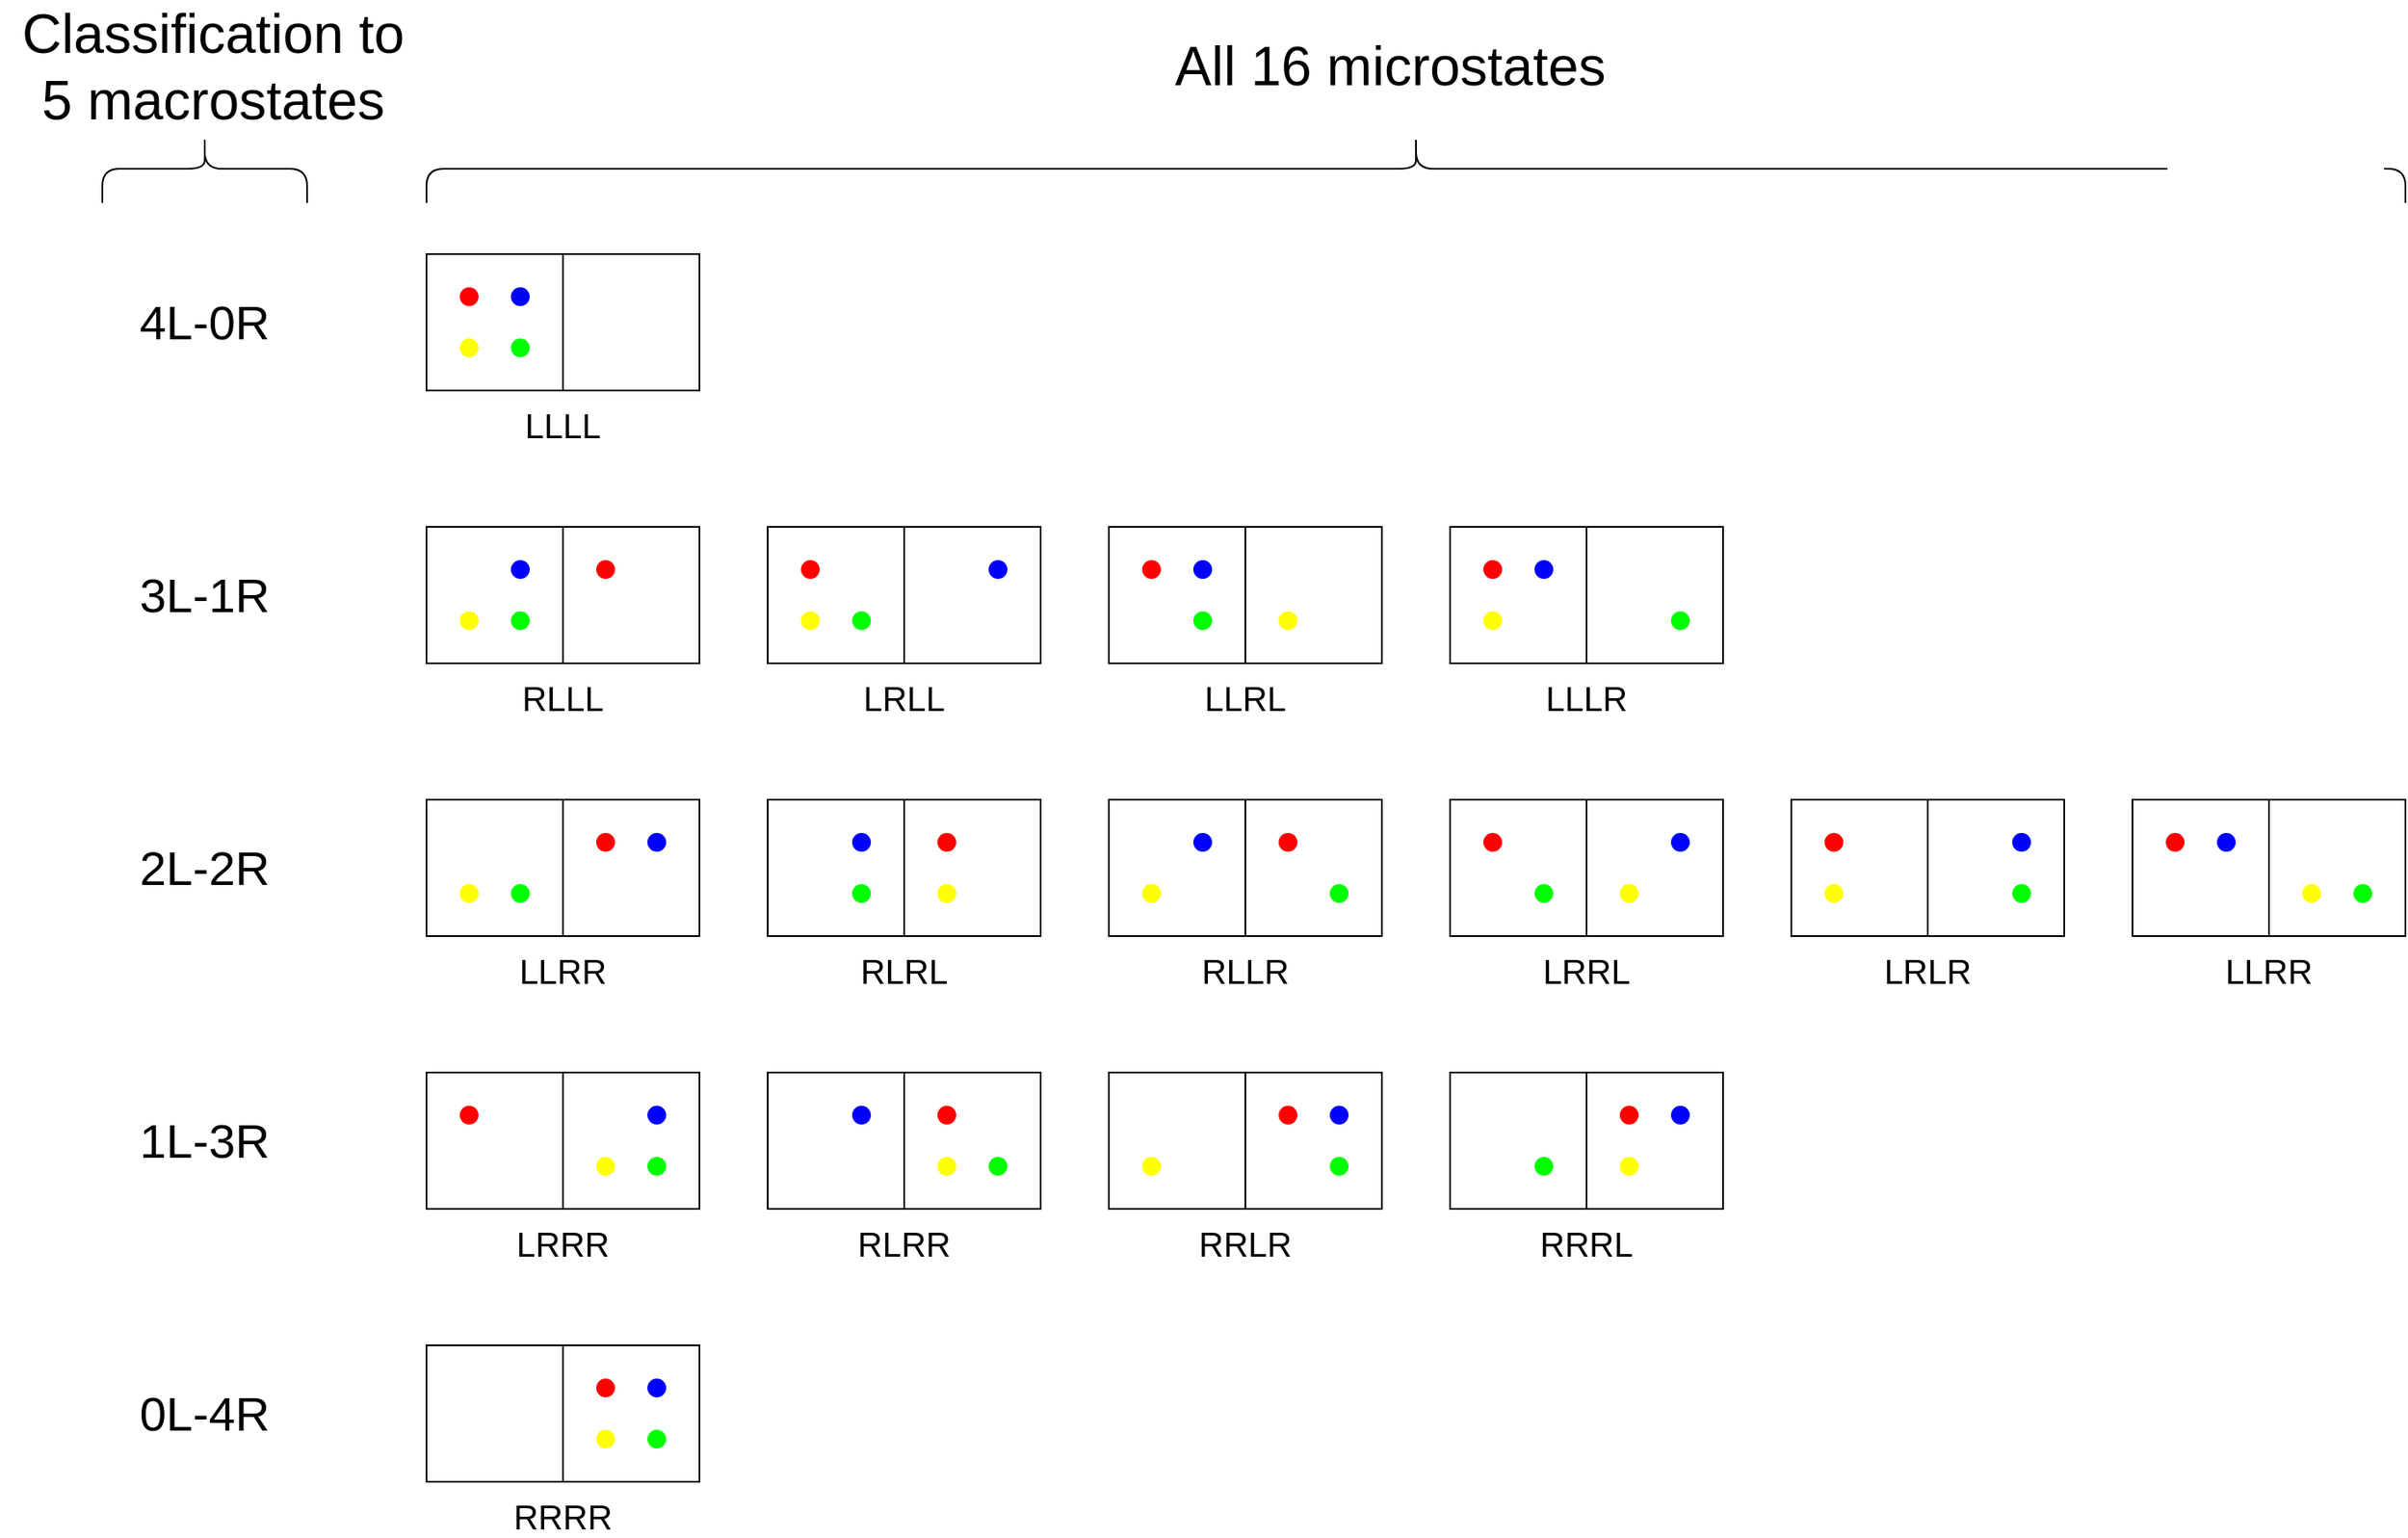 <mxfile version="14.1.8" type="device"><diagram id="2bbpVpD8L_z_sMd64hLF" name="Page-1"><mxGraphModel dx="1707" dy="987" grid="1" gridSize="10" guides="1" tooltips="1" connect="1" arrows="1" fold="1" page="1" pageScale="1" pageWidth="1654" pageHeight="1169" math="0" shadow="0"><root><mxCell id="0"/><mxCell id="1" parent="0"/><mxCell id="SXTVzbJe1zcmwpPoVZuq-1" value="" style="rounded=0;whiteSpace=wrap;html=1;" vertex="1" parent="1"><mxGeometry x="440" y="280" width="160" height="80" as="geometry"/></mxCell><mxCell id="SXTVzbJe1zcmwpPoVZuq-3" value="" style="ellipse;whiteSpace=wrap;html=1;aspect=fixed;strokeColor=#FF0000;fillColor=#FF0000;" vertex="1" parent="1"><mxGeometry x="460" y="300" width="10" height="10" as="geometry"/></mxCell><mxCell id="SXTVzbJe1zcmwpPoVZuq-4" value="" style="endArrow=none;html=1;entryX=0.5;entryY=0;entryDx=0;entryDy=0;exitX=0.5;exitY=1;exitDx=0;exitDy=0;" edge="1" parent="1" source="SXTVzbJe1zcmwpPoVZuq-1" target="SXTVzbJe1zcmwpPoVZuq-1"><mxGeometry width="50" height="50" relative="1" as="geometry"><mxPoint x="630" y="240" as="sourcePoint"/><mxPoint x="620" y="300" as="targetPoint"/></mxGeometry></mxCell><mxCell id="SXTVzbJe1zcmwpPoVZuq-5" value="" style="ellipse;whiteSpace=wrap;html=1;aspect=fixed;fillColor=#FFFF00;strokeColor=#FFFF00;" vertex="1" parent="1"><mxGeometry x="460" y="330" width="10" height="10" as="geometry"/></mxCell><mxCell id="SXTVzbJe1zcmwpPoVZuq-6" value="" style="ellipse;whiteSpace=wrap;html=1;aspect=fixed;fillColor=#0000FF;strokeColor=#0000FF;" vertex="1" parent="1"><mxGeometry x="490" y="300" width="10" height="10" as="geometry"/></mxCell><mxCell id="SXTVzbJe1zcmwpPoVZuq-7" value="" style="ellipse;whiteSpace=wrap;html=1;aspect=fixed;fillColor=#00FF00;strokeColor=#00FF00;" vertex="1" parent="1"><mxGeometry x="490" y="330" width="10" height="10" as="geometry"/></mxCell><mxCell id="SXTVzbJe1zcmwpPoVZuq-8" value="" style="rounded=0;whiteSpace=wrap;html=1;" vertex="1" parent="1"><mxGeometry x="440" y="440" width="160" height="80" as="geometry"/></mxCell><mxCell id="SXTVzbJe1zcmwpPoVZuq-9" value="" style="ellipse;whiteSpace=wrap;html=1;aspect=fixed;strokeColor=#FF0000;fillColor=#FF0000;" vertex="1" parent="1"><mxGeometry x="540" y="460" width="10" height="10" as="geometry"/></mxCell><mxCell id="SXTVzbJe1zcmwpPoVZuq-10" value="" style="endArrow=none;html=1;entryX=0.5;entryY=0;entryDx=0;entryDy=0;exitX=0.5;exitY=1;exitDx=0;exitDy=0;" edge="1" parent="1" source="SXTVzbJe1zcmwpPoVZuq-8" target="SXTVzbJe1zcmwpPoVZuq-8"><mxGeometry width="50" height="50" relative="1" as="geometry"><mxPoint x="630" y="400" as="sourcePoint"/><mxPoint x="620" y="460" as="targetPoint"/></mxGeometry></mxCell><mxCell id="SXTVzbJe1zcmwpPoVZuq-11" value="" style="ellipse;whiteSpace=wrap;html=1;aspect=fixed;fillColor=#FFFF00;strokeColor=#FFFF00;" vertex="1" parent="1"><mxGeometry x="460" y="490" width="10" height="10" as="geometry"/></mxCell><mxCell id="SXTVzbJe1zcmwpPoVZuq-12" value="" style="ellipse;whiteSpace=wrap;html=1;aspect=fixed;fillColor=#0000FF;strokeColor=#0000FF;" vertex="1" parent="1"><mxGeometry x="490" y="460" width="10" height="10" as="geometry"/></mxCell><mxCell id="SXTVzbJe1zcmwpPoVZuq-13" value="" style="ellipse;whiteSpace=wrap;html=1;aspect=fixed;fillColor=#00FF00;strokeColor=#00FF00;" vertex="1" parent="1"><mxGeometry x="490" y="490" width="10" height="10" as="geometry"/></mxCell><mxCell id="SXTVzbJe1zcmwpPoVZuq-14" value="" style="rounded=0;whiteSpace=wrap;html=1;" vertex="1" parent="1"><mxGeometry x="640" y="440" width="160" height="80" as="geometry"/></mxCell><mxCell id="SXTVzbJe1zcmwpPoVZuq-15" value="" style="ellipse;whiteSpace=wrap;html=1;aspect=fixed;strokeColor=#FF0000;fillColor=#FF0000;" vertex="1" parent="1"><mxGeometry x="660" y="460" width="10" height="10" as="geometry"/></mxCell><mxCell id="SXTVzbJe1zcmwpPoVZuq-16" value="" style="endArrow=none;html=1;entryX=0.5;entryY=0;entryDx=0;entryDy=0;exitX=0.5;exitY=1;exitDx=0;exitDy=0;" edge="1" parent="1" source="SXTVzbJe1zcmwpPoVZuq-14" target="SXTVzbJe1zcmwpPoVZuq-14"><mxGeometry width="50" height="50" relative="1" as="geometry"><mxPoint x="830" y="400" as="sourcePoint"/><mxPoint x="820" y="460" as="targetPoint"/></mxGeometry></mxCell><mxCell id="SXTVzbJe1zcmwpPoVZuq-17" value="" style="ellipse;whiteSpace=wrap;html=1;aspect=fixed;fillColor=#FFFF00;strokeColor=#FFFF00;" vertex="1" parent="1"><mxGeometry x="660" y="490" width="10" height="10" as="geometry"/></mxCell><mxCell id="SXTVzbJe1zcmwpPoVZuq-18" value="" style="ellipse;whiteSpace=wrap;html=1;aspect=fixed;fillColor=#0000FF;strokeColor=#0000FF;" vertex="1" parent="1"><mxGeometry x="770" y="460" width="10" height="10" as="geometry"/></mxCell><mxCell id="SXTVzbJe1zcmwpPoVZuq-19" value="" style="ellipse;whiteSpace=wrap;html=1;aspect=fixed;fillColor=#00FF00;strokeColor=#00FF00;" vertex="1" parent="1"><mxGeometry x="690" y="490" width="10" height="10" as="geometry"/></mxCell><mxCell id="SXTVzbJe1zcmwpPoVZuq-20" value="" style="rounded=0;whiteSpace=wrap;html=1;" vertex="1" parent="1"><mxGeometry x="840" y="440" width="160" height="80" as="geometry"/></mxCell><mxCell id="SXTVzbJe1zcmwpPoVZuq-21" value="" style="ellipse;whiteSpace=wrap;html=1;aspect=fixed;strokeColor=#FF0000;fillColor=#FF0000;" vertex="1" parent="1"><mxGeometry x="860" y="460" width="10" height="10" as="geometry"/></mxCell><mxCell id="SXTVzbJe1zcmwpPoVZuq-22" value="" style="endArrow=none;html=1;entryX=0.5;entryY=0;entryDx=0;entryDy=0;exitX=0.5;exitY=1;exitDx=0;exitDy=0;" edge="1" parent="1" source="SXTVzbJe1zcmwpPoVZuq-20" target="SXTVzbJe1zcmwpPoVZuq-20"><mxGeometry width="50" height="50" relative="1" as="geometry"><mxPoint x="1030" y="400" as="sourcePoint"/><mxPoint x="1020" y="460" as="targetPoint"/></mxGeometry></mxCell><mxCell id="SXTVzbJe1zcmwpPoVZuq-23" value="" style="ellipse;whiteSpace=wrap;html=1;aspect=fixed;fillColor=#FFFF00;strokeColor=#FFFF00;" vertex="1" parent="1"><mxGeometry x="940" y="490" width="10" height="10" as="geometry"/></mxCell><mxCell id="SXTVzbJe1zcmwpPoVZuq-24" value="" style="ellipse;whiteSpace=wrap;html=1;aspect=fixed;fillColor=#0000FF;strokeColor=#0000FF;" vertex="1" parent="1"><mxGeometry x="890" y="460" width="10" height="10" as="geometry"/></mxCell><mxCell id="SXTVzbJe1zcmwpPoVZuq-25" value="" style="ellipse;whiteSpace=wrap;html=1;aspect=fixed;fillColor=#00FF00;strokeColor=#00FF00;" vertex="1" parent="1"><mxGeometry x="890" y="490" width="10" height="10" as="geometry"/></mxCell><mxCell id="SXTVzbJe1zcmwpPoVZuq-26" value="" style="rounded=0;whiteSpace=wrap;html=1;" vertex="1" parent="1"><mxGeometry x="1040" y="440" width="160" height="80" as="geometry"/></mxCell><mxCell id="SXTVzbJe1zcmwpPoVZuq-27" value="" style="ellipse;whiteSpace=wrap;html=1;aspect=fixed;strokeColor=#FF0000;fillColor=#FF0000;" vertex="1" parent="1"><mxGeometry x="1060" y="460" width="10" height="10" as="geometry"/></mxCell><mxCell id="SXTVzbJe1zcmwpPoVZuq-28" value="" style="endArrow=none;html=1;entryX=0.5;entryY=0;entryDx=0;entryDy=0;exitX=0.5;exitY=1;exitDx=0;exitDy=0;" edge="1" parent="1" source="SXTVzbJe1zcmwpPoVZuq-26" target="SXTVzbJe1zcmwpPoVZuq-26"><mxGeometry width="50" height="50" relative="1" as="geometry"><mxPoint x="1230" y="400" as="sourcePoint"/><mxPoint x="1220" y="460" as="targetPoint"/></mxGeometry></mxCell><mxCell id="SXTVzbJe1zcmwpPoVZuq-29" value="" style="ellipse;whiteSpace=wrap;html=1;aspect=fixed;fillColor=#FFFF00;strokeColor=#FFFF00;" vertex="1" parent="1"><mxGeometry x="1060" y="490" width="10" height="10" as="geometry"/></mxCell><mxCell id="SXTVzbJe1zcmwpPoVZuq-30" value="" style="ellipse;whiteSpace=wrap;html=1;aspect=fixed;fillColor=#0000FF;strokeColor=#0000FF;" vertex="1" parent="1"><mxGeometry x="1090" y="460" width="10" height="10" as="geometry"/></mxCell><mxCell id="SXTVzbJe1zcmwpPoVZuq-31" value="" style="ellipse;whiteSpace=wrap;html=1;aspect=fixed;fillColor=#00FF00;strokeColor=#00FF00;" vertex="1" parent="1"><mxGeometry x="1170" y="490" width="10" height="10" as="geometry"/></mxCell><mxCell id="SXTVzbJe1zcmwpPoVZuq-40" value="" style="rounded=0;whiteSpace=wrap;html=1;" vertex="1" parent="1"><mxGeometry x="440" y="600" width="160" height="80" as="geometry"/></mxCell><mxCell id="SXTVzbJe1zcmwpPoVZuq-41" value="" style="ellipse;whiteSpace=wrap;html=1;aspect=fixed;strokeColor=#FF0000;fillColor=#FF0000;" vertex="1" parent="1"><mxGeometry x="540" y="620" width="10" height="10" as="geometry"/></mxCell><mxCell id="SXTVzbJe1zcmwpPoVZuq-42" value="" style="endArrow=none;html=1;entryX=0.5;entryY=0;entryDx=0;entryDy=0;exitX=0.5;exitY=1;exitDx=0;exitDy=0;" edge="1" parent="1" source="SXTVzbJe1zcmwpPoVZuq-40" target="SXTVzbJe1zcmwpPoVZuq-40"><mxGeometry width="50" height="50" relative="1" as="geometry"><mxPoint x="630" y="560" as="sourcePoint"/><mxPoint x="620" y="620" as="targetPoint"/></mxGeometry></mxCell><mxCell id="SXTVzbJe1zcmwpPoVZuq-43" value="" style="ellipse;whiteSpace=wrap;html=1;aspect=fixed;fillColor=#FFFF00;strokeColor=#FFFF00;" vertex="1" parent="1"><mxGeometry x="460" y="650" width="10" height="10" as="geometry"/></mxCell><mxCell id="SXTVzbJe1zcmwpPoVZuq-44" value="" style="ellipse;whiteSpace=wrap;html=1;aspect=fixed;fillColor=#0000FF;strokeColor=#0000FF;" vertex="1" parent="1"><mxGeometry x="570" y="620" width="10" height="10" as="geometry"/></mxCell><mxCell id="SXTVzbJe1zcmwpPoVZuq-45" value="" style="ellipse;whiteSpace=wrap;html=1;aspect=fixed;fillColor=#00FF00;strokeColor=#00FF00;" vertex="1" parent="1"><mxGeometry x="490" y="650" width="10" height="10" as="geometry"/></mxCell><mxCell id="SXTVzbJe1zcmwpPoVZuq-46" value="" style="rounded=0;whiteSpace=wrap;html=1;" vertex="1" parent="1"><mxGeometry x="640" y="600" width="160" height="80" as="geometry"/></mxCell><mxCell id="SXTVzbJe1zcmwpPoVZuq-47" value="" style="ellipse;whiteSpace=wrap;html=1;aspect=fixed;strokeColor=#FF0000;fillColor=#FF0000;" vertex="1" parent="1"><mxGeometry x="740" y="620" width="10" height="10" as="geometry"/></mxCell><mxCell id="SXTVzbJe1zcmwpPoVZuq-48" value="" style="endArrow=none;html=1;entryX=0.5;entryY=0;entryDx=0;entryDy=0;exitX=0.5;exitY=1;exitDx=0;exitDy=0;" edge="1" parent="1" source="SXTVzbJe1zcmwpPoVZuq-46" target="SXTVzbJe1zcmwpPoVZuq-46"><mxGeometry width="50" height="50" relative="1" as="geometry"><mxPoint x="830" y="560" as="sourcePoint"/><mxPoint x="820" y="620" as="targetPoint"/></mxGeometry></mxCell><mxCell id="SXTVzbJe1zcmwpPoVZuq-49" value="" style="ellipse;whiteSpace=wrap;html=1;aspect=fixed;fillColor=#FFFF00;strokeColor=#FFFF00;" vertex="1" parent="1"><mxGeometry x="740" y="650" width="10" height="10" as="geometry"/></mxCell><mxCell id="SXTVzbJe1zcmwpPoVZuq-50" value="" style="ellipse;whiteSpace=wrap;html=1;aspect=fixed;fillColor=#0000FF;strokeColor=#0000FF;" vertex="1" parent="1"><mxGeometry x="690" y="620" width="10" height="10" as="geometry"/></mxCell><mxCell id="SXTVzbJe1zcmwpPoVZuq-51" value="" style="ellipse;whiteSpace=wrap;html=1;aspect=fixed;fillColor=#00FF00;strokeColor=#00FF00;" vertex="1" parent="1"><mxGeometry x="690" y="650" width="10" height="10" as="geometry"/></mxCell><mxCell id="SXTVzbJe1zcmwpPoVZuq-52" value="" style="rounded=0;whiteSpace=wrap;html=1;" vertex="1" parent="1"><mxGeometry x="840" y="600" width="160" height="80" as="geometry"/></mxCell><mxCell id="SXTVzbJe1zcmwpPoVZuq-53" value="" style="ellipse;whiteSpace=wrap;html=1;aspect=fixed;strokeColor=#FF0000;fillColor=#FF0000;" vertex="1" parent="1"><mxGeometry x="940" y="620" width="10" height="10" as="geometry"/></mxCell><mxCell id="SXTVzbJe1zcmwpPoVZuq-54" value="" style="endArrow=none;html=1;entryX=0.5;entryY=0;entryDx=0;entryDy=0;exitX=0.5;exitY=1;exitDx=0;exitDy=0;" edge="1" parent="1" source="SXTVzbJe1zcmwpPoVZuq-52" target="SXTVzbJe1zcmwpPoVZuq-52"><mxGeometry width="50" height="50" relative="1" as="geometry"><mxPoint x="1030" y="560" as="sourcePoint"/><mxPoint x="1020" y="620" as="targetPoint"/></mxGeometry></mxCell><mxCell id="SXTVzbJe1zcmwpPoVZuq-55" value="" style="ellipse;whiteSpace=wrap;html=1;aspect=fixed;fillColor=#FFFF00;strokeColor=#FFFF00;" vertex="1" parent="1"><mxGeometry x="860" y="650" width="10" height="10" as="geometry"/></mxCell><mxCell id="SXTVzbJe1zcmwpPoVZuq-56" value="" style="ellipse;whiteSpace=wrap;html=1;aspect=fixed;fillColor=#0000FF;strokeColor=#0000FF;" vertex="1" parent="1"><mxGeometry x="890" y="620" width="10" height="10" as="geometry"/></mxCell><mxCell id="SXTVzbJe1zcmwpPoVZuq-57" value="" style="ellipse;whiteSpace=wrap;html=1;aspect=fixed;fillColor=#00FF00;strokeColor=#00FF00;" vertex="1" parent="1"><mxGeometry x="970" y="650" width="10" height="10" as="geometry"/></mxCell><mxCell id="SXTVzbJe1zcmwpPoVZuq-58" value="" style="rounded=0;whiteSpace=wrap;html=1;" vertex="1" parent="1"><mxGeometry x="1440" y="600" width="160" height="80" as="geometry"/></mxCell><mxCell id="SXTVzbJe1zcmwpPoVZuq-59" value="" style="ellipse;whiteSpace=wrap;html=1;aspect=fixed;strokeColor=#FF0000;fillColor=#FF0000;" vertex="1" parent="1"><mxGeometry x="1460" y="620" width="10" height="10" as="geometry"/></mxCell><mxCell id="SXTVzbJe1zcmwpPoVZuq-60" value="" style="endArrow=none;html=1;entryX=0.5;entryY=0;entryDx=0;entryDy=0;exitX=0.5;exitY=1;exitDx=0;exitDy=0;" edge="1" parent="1" source="SXTVzbJe1zcmwpPoVZuq-58" target="SXTVzbJe1zcmwpPoVZuq-58"><mxGeometry width="50" height="50" relative="1" as="geometry"><mxPoint x="1630" y="560" as="sourcePoint"/><mxPoint x="1620" y="620" as="targetPoint"/></mxGeometry></mxCell><mxCell id="SXTVzbJe1zcmwpPoVZuq-61" value="" style="ellipse;whiteSpace=wrap;html=1;aspect=fixed;fillColor=#FFFF00;strokeColor=#FFFF00;" vertex="1" parent="1"><mxGeometry x="1540" y="650" width="10" height="10" as="geometry"/></mxCell><mxCell id="SXTVzbJe1zcmwpPoVZuq-62" value="" style="ellipse;whiteSpace=wrap;html=1;aspect=fixed;fillColor=#0000FF;strokeColor=#0000FF;" vertex="1" parent="1"><mxGeometry x="1490" y="620" width="10" height="10" as="geometry"/></mxCell><mxCell id="SXTVzbJe1zcmwpPoVZuq-63" value="" style="ellipse;whiteSpace=wrap;html=1;aspect=fixed;fillColor=#00FF00;strokeColor=#00FF00;" vertex="1" parent="1"><mxGeometry x="1570" y="650" width="10" height="10" as="geometry"/></mxCell><mxCell id="SXTVzbJe1zcmwpPoVZuq-64" value="" style="rounded=0;whiteSpace=wrap;html=1;" vertex="1" parent="1"><mxGeometry x="1040" y="600" width="160" height="80" as="geometry"/></mxCell><mxCell id="SXTVzbJe1zcmwpPoVZuq-65" value="" style="ellipse;whiteSpace=wrap;html=1;aspect=fixed;strokeColor=#FF0000;fillColor=#FF0000;" vertex="1" parent="1"><mxGeometry x="1060" y="620" width="10" height="10" as="geometry"/></mxCell><mxCell id="SXTVzbJe1zcmwpPoVZuq-66" value="" style="endArrow=none;html=1;entryX=0.5;entryY=0;entryDx=0;entryDy=0;exitX=0.5;exitY=1;exitDx=0;exitDy=0;" edge="1" parent="1" source="SXTVzbJe1zcmwpPoVZuq-64" target="SXTVzbJe1zcmwpPoVZuq-64"><mxGeometry width="50" height="50" relative="1" as="geometry"><mxPoint x="1230" y="560" as="sourcePoint"/><mxPoint x="1220" y="620" as="targetPoint"/></mxGeometry></mxCell><mxCell id="SXTVzbJe1zcmwpPoVZuq-67" value="" style="ellipse;whiteSpace=wrap;html=1;aspect=fixed;fillColor=#FFFF00;strokeColor=#FFFF00;" vertex="1" parent="1"><mxGeometry x="1140" y="650" width="10" height="10" as="geometry"/></mxCell><mxCell id="SXTVzbJe1zcmwpPoVZuq-68" value="" style="ellipse;whiteSpace=wrap;html=1;aspect=fixed;fillColor=#0000FF;strokeColor=#0000FF;" vertex="1" parent="1"><mxGeometry x="1170" y="620" width="10" height="10" as="geometry"/></mxCell><mxCell id="SXTVzbJe1zcmwpPoVZuq-69" value="" style="ellipse;whiteSpace=wrap;html=1;aspect=fixed;fillColor=#00FF00;strokeColor=#00FF00;" vertex="1" parent="1"><mxGeometry x="1090" y="650" width="10" height="10" as="geometry"/></mxCell><mxCell id="SXTVzbJe1zcmwpPoVZuq-70" value="" style="rounded=0;whiteSpace=wrap;html=1;" vertex="1" parent="1"><mxGeometry x="1240" y="600" width="160" height="80" as="geometry"/></mxCell><mxCell id="SXTVzbJe1zcmwpPoVZuq-71" value="" style="ellipse;whiteSpace=wrap;html=1;aspect=fixed;strokeColor=#FF0000;fillColor=#FF0000;" vertex="1" parent="1"><mxGeometry x="1260" y="620" width="10" height="10" as="geometry"/></mxCell><mxCell id="SXTVzbJe1zcmwpPoVZuq-72" value="" style="endArrow=none;html=1;entryX=0.5;entryY=0;entryDx=0;entryDy=0;exitX=0.5;exitY=1;exitDx=0;exitDy=0;" edge="1" parent="1" source="SXTVzbJe1zcmwpPoVZuq-70" target="SXTVzbJe1zcmwpPoVZuq-70"><mxGeometry width="50" height="50" relative="1" as="geometry"><mxPoint x="1430" y="560" as="sourcePoint"/><mxPoint x="1420" y="620" as="targetPoint"/></mxGeometry></mxCell><mxCell id="SXTVzbJe1zcmwpPoVZuq-73" value="" style="ellipse;whiteSpace=wrap;html=1;aspect=fixed;fillColor=#FFFF00;strokeColor=#FFFF00;" vertex="1" parent="1"><mxGeometry x="1260" y="650" width="10" height="10" as="geometry"/></mxCell><mxCell id="SXTVzbJe1zcmwpPoVZuq-74" value="" style="ellipse;whiteSpace=wrap;html=1;aspect=fixed;fillColor=#0000FF;strokeColor=#0000FF;" vertex="1" parent="1"><mxGeometry x="1370" y="620" width="10" height="10" as="geometry"/></mxCell><mxCell id="SXTVzbJe1zcmwpPoVZuq-75" value="" style="ellipse;whiteSpace=wrap;html=1;aspect=fixed;fillColor=#00FF00;strokeColor=#00FF00;" vertex="1" parent="1"><mxGeometry x="1370" y="650" width="10" height="10" as="geometry"/></mxCell><mxCell id="SXTVzbJe1zcmwpPoVZuq-79" value="" style="rounded=0;whiteSpace=wrap;html=1;direction=west;" vertex="1" parent="1"><mxGeometry x="440" y="760" width="160" height="80" as="geometry"/></mxCell><mxCell id="SXTVzbJe1zcmwpPoVZuq-80" value="" style="ellipse;whiteSpace=wrap;html=1;aspect=fixed;strokeColor=#FF0000;fillColor=#FF0000;direction=west;" vertex="1" parent="1"><mxGeometry x="460" y="780" width="10" height="10" as="geometry"/></mxCell><mxCell id="SXTVzbJe1zcmwpPoVZuq-81" value="" style="endArrow=none;html=1;entryX=0.5;entryY=0;entryDx=0;entryDy=0;exitX=0.5;exitY=1;exitDx=0;exitDy=0;" edge="1" parent="1" source="SXTVzbJe1zcmwpPoVZuq-79" target="SXTVzbJe1zcmwpPoVZuq-79"><mxGeometry width="50" height="50" relative="1" as="geometry"><mxPoint x="630" y="720" as="sourcePoint"/><mxPoint x="620" y="780" as="targetPoint"/></mxGeometry></mxCell><mxCell id="SXTVzbJe1zcmwpPoVZuq-82" value="" style="ellipse;whiteSpace=wrap;html=1;aspect=fixed;fillColor=#FFFF00;strokeColor=#FFFF00;direction=west;" vertex="1" parent="1"><mxGeometry x="540" y="810" width="10" height="10" as="geometry"/></mxCell><mxCell id="SXTVzbJe1zcmwpPoVZuq-83" value="" style="ellipse;whiteSpace=wrap;html=1;aspect=fixed;fillColor=#0000FF;strokeColor=#0000FF;direction=west;" vertex="1" parent="1"><mxGeometry x="570" y="780" width="10" height="10" as="geometry"/></mxCell><mxCell id="SXTVzbJe1zcmwpPoVZuq-84" value="" style="ellipse;whiteSpace=wrap;html=1;aspect=fixed;fillColor=#00FF00;strokeColor=#00FF00;direction=west;" vertex="1" parent="1"><mxGeometry x="570" y="810" width="10" height="10" as="geometry"/></mxCell><mxCell id="SXTVzbJe1zcmwpPoVZuq-85" value="" style="rounded=0;whiteSpace=wrap;html=1;" vertex="1" parent="1"><mxGeometry x="640" y="760" width="160" height="80" as="geometry"/></mxCell><mxCell id="SXTVzbJe1zcmwpPoVZuq-86" value="" style="ellipse;whiteSpace=wrap;html=1;aspect=fixed;strokeColor=#FF0000;fillColor=#FF0000;" vertex="1" parent="1"><mxGeometry x="740" y="780" width="10" height="10" as="geometry"/></mxCell><mxCell id="SXTVzbJe1zcmwpPoVZuq-87" value="" style="endArrow=none;html=1;entryX=0.5;entryY=0;entryDx=0;entryDy=0;exitX=0.5;exitY=1;exitDx=0;exitDy=0;" edge="1" parent="1" source="SXTVzbJe1zcmwpPoVZuq-85" target="SXTVzbJe1zcmwpPoVZuq-85"><mxGeometry width="50" height="50" relative="1" as="geometry"><mxPoint x="830" y="720" as="sourcePoint"/><mxPoint x="820" y="780" as="targetPoint"/></mxGeometry></mxCell><mxCell id="SXTVzbJe1zcmwpPoVZuq-88" value="" style="ellipse;whiteSpace=wrap;html=1;aspect=fixed;fillColor=#FFFF00;strokeColor=#FFFF00;" vertex="1" parent="1"><mxGeometry x="740" y="810" width="10" height="10" as="geometry"/></mxCell><mxCell id="SXTVzbJe1zcmwpPoVZuq-89" value="" style="ellipse;whiteSpace=wrap;html=1;aspect=fixed;fillColor=#0000FF;strokeColor=#0000FF;" vertex="1" parent="1"><mxGeometry x="690" y="780" width="10" height="10" as="geometry"/></mxCell><mxCell id="SXTVzbJe1zcmwpPoVZuq-90" value="" style="ellipse;whiteSpace=wrap;html=1;aspect=fixed;fillColor=#00FF00;strokeColor=#00FF00;" vertex="1" parent="1"><mxGeometry x="770" y="810" width="10" height="10" as="geometry"/></mxCell><mxCell id="SXTVzbJe1zcmwpPoVZuq-91" value="" style="rounded=0;whiteSpace=wrap;html=1;" vertex="1" parent="1"><mxGeometry x="840" y="760" width="160" height="80" as="geometry"/></mxCell><mxCell id="SXTVzbJe1zcmwpPoVZuq-92" value="" style="ellipse;whiteSpace=wrap;html=1;aspect=fixed;strokeColor=#FF0000;fillColor=#FF0000;" vertex="1" parent="1"><mxGeometry x="940" y="780" width="10" height="10" as="geometry"/></mxCell><mxCell id="SXTVzbJe1zcmwpPoVZuq-93" value="" style="endArrow=none;html=1;entryX=0.5;entryY=0;entryDx=0;entryDy=0;exitX=0.5;exitY=1;exitDx=0;exitDy=0;" edge="1" parent="1" source="SXTVzbJe1zcmwpPoVZuq-91" target="SXTVzbJe1zcmwpPoVZuq-91"><mxGeometry width="50" height="50" relative="1" as="geometry"><mxPoint x="1030" y="720" as="sourcePoint"/><mxPoint x="1020" y="780" as="targetPoint"/></mxGeometry></mxCell><mxCell id="SXTVzbJe1zcmwpPoVZuq-94" value="" style="ellipse;whiteSpace=wrap;html=1;aspect=fixed;fillColor=#FFFF00;strokeColor=#FFFF00;" vertex="1" parent="1"><mxGeometry x="860" y="810" width="10" height="10" as="geometry"/></mxCell><mxCell id="SXTVzbJe1zcmwpPoVZuq-95" value="" style="ellipse;whiteSpace=wrap;html=1;aspect=fixed;fillColor=#0000FF;strokeColor=#0000FF;" vertex="1" parent="1"><mxGeometry x="970" y="780" width="10" height="10" as="geometry"/></mxCell><mxCell id="SXTVzbJe1zcmwpPoVZuq-96" value="" style="ellipse;whiteSpace=wrap;html=1;aspect=fixed;fillColor=#00FF00;strokeColor=#00FF00;" vertex="1" parent="1"><mxGeometry x="970" y="810" width="10" height="10" as="geometry"/></mxCell><mxCell id="SXTVzbJe1zcmwpPoVZuq-97" value="" style="rounded=0;whiteSpace=wrap;html=1;" vertex="1" parent="1"><mxGeometry x="1040" y="760" width="160" height="80" as="geometry"/></mxCell><mxCell id="SXTVzbJe1zcmwpPoVZuq-98" value="" style="ellipse;whiteSpace=wrap;html=1;aspect=fixed;strokeColor=#FF0000;fillColor=#FF0000;" vertex="1" parent="1"><mxGeometry x="1140" y="780" width="10" height="10" as="geometry"/></mxCell><mxCell id="SXTVzbJe1zcmwpPoVZuq-99" value="" style="endArrow=none;html=1;entryX=0.5;entryY=0;entryDx=0;entryDy=0;exitX=0.5;exitY=1;exitDx=0;exitDy=0;" edge="1" parent="1" source="SXTVzbJe1zcmwpPoVZuq-97" target="SXTVzbJe1zcmwpPoVZuq-97"><mxGeometry width="50" height="50" relative="1" as="geometry"><mxPoint x="1230" y="720" as="sourcePoint"/><mxPoint x="1220" y="780" as="targetPoint"/></mxGeometry></mxCell><mxCell id="SXTVzbJe1zcmwpPoVZuq-100" value="" style="ellipse;whiteSpace=wrap;html=1;aspect=fixed;fillColor=#FFFF00;strokeColor=#FFFF00;" vertex="1" parent="1"><mxGeometry x="1140" y="810" width="10" height="10" as="geometry"/></mxCell><mxCell id="SXTVzbJe1zcmwpPoVZuq-101" value="" style="ellipse;whiteSpace=wrap;html=1;aspect=fixed;fillColor=#0000FF;strokeColor=#0000FF;" vertex="1" parent="1"><mxGeometry x="1170" y="780" width="10" height="10" as="geometry"/></mxCell><mxCell id="SXTVzbJe1zcmwpPoVZuq-102" value="" style="ellipse;whiteSpace=wrap;html=1;aspect=fixed;fillColor=#00FF00;strokeColor=#00FF00;" vertex="1" parent="1"><mxGeometry x="1090" y="810" width="10" height="10" as="geometry"/></mxCell><mxCell id="SXTVzbJe1zcmwpPoVZuq-103" value="" style="rounded=0;whiteSpace=wrap;html=1;" vertex="1" parent="1"><mxGeometry x="440" y="920" width="160" height="80" as="geometry"/></mxCell><mxCell id="SXTVzbJe1zcmwpPoVZuq-104" value="" style="ellipse;whiteSpace=wrap;html=1;aspect=fixed;strokeColor=#FF0000;fillColor=#FF0000;" vertex="1" parent="1"><mxGeometry x="540" y="940" width="10" height="10" as="geometry"/></mxCell><mxCell id="SXTVzbJe1zcmwpPoVZuq-105" value="" style="endArrow=none;html=1;entryX=0.5;entryY=0;entryDx=0;entryDy=0;exitX=0.5;exitY=1;exitDx=0;exitDy=0;" edge="1" parent="1" source="SXTVzbJe1zcmwpPoVZuq-103" target="SXTVzbJe1zcmwpPoVZuq-103"><mxGeometry width="50" height="50" relative="1" as="geometry"><mxPoint x="630" y="880" as="sourcePoint"/><mxPoint x="620" y="940" as="targetPoint"/></mxGeometry></mxCell><mxCell id="SXTVzbJe1zcmwpPoVZuq-106" value="" style="ellipse;whiteSpace=wrap;html=1;aspect=fixed;fillColor=#FFFF00;strokeColor=#FFFF00;" vertex="1" parent="1"><mxGeometry x="540" y="970" width="10" height="10" as="geometry"/></mxCell><mxCell id="SXTVzbJe1zcmwpPoVZuq-107" value="" style="ellipse;whiteSpace=wrap;html=1;aspect=fixed;fillColor=#0000FF;strokeColor=#0000FF;" vertex="1" parent="1"><mxGeometry x="570" y="940" width="10" height="10" as="geometry"/></mxCell><mxCell id="SXTVzbJe1zcmwpPoVZuq-108" value="" style="ellipse;whiteSpace=wrap;html=1;aspect=fixed;fillColor=#00FF00;strokeColor=#00FF00;" vertex="1" parent="1"><mxGeometry x="570" y="970" width="10" height="10" as="geometry"/></mxCell><mxCell id="SXTVzbJe1zcmwpPoVZuq-109" value="&lt;font style=&quot;font-size: 20px&quot;&gt;LLLL&lt;/font&gt;" style="text;html=1;strokeColor=none;fillColor=none;align=center;verticalAlign=middle;whiteSpace=wrap;rounded=0;" vertex="1" parent="1"><mxGeometry x="500" y="370" width="40" height="20" as="geometry"/></mxCell><mxCell id="SXTVzbJe1zcmwpPoVZuq-111" value="&lt;font style=&quot;font-size: 20px&quot;&gt;RLLL&lt;/font&gt;" style="text;html=1;strokeColor=none;fillColor=none;align=center;verticalAlign=middle;whiteSpace=wrap;rounded=0;" vertex="1" parent="1"><mxGeometry x="500" y="530" width="40" height="20" as="geometry"/></mxCell><mxCell id="SXTVzbJe1zcmwpPoVZuq-112" value="&lt;font style=&quot;font-size: 20px&quot;&gt;LRLL&lt;/font&gt;" style="text;html=1;strokeColor=none;fillColor=none;align=center;verticalAlign=middle;whiteSpace=wrap;rounded=0;" vertex="1" parent="1"><mxGeometry x="700" y="530" width="40" height="20" as="geometry"/></mxCell><mxCell id="SXTVzbJe1zcmwpPoVZuq-113" value="&lt;font style=&quot;font-size: 20px&quot;&gt;LLRL&lt;/font&gt;" style="text;html=1;strokeColor=none;fillColor=none;align=center;verticalAlign=middle;whiteSpace=wrap;rounded=0;" vertex="1" parent="1"><mxGeometry x="900" y="530" width="40" height="20" as="geometry"/></mxCell><mxCell id="SXTVzbJe1zcmwpPoVZuq-114" value="&lt;font style=&quot;font-size: 20px&quot;&gt;LLLR&lt;/font&gt;" style="text;html=1;strokeColor=none;fillColor=none;align=center;verticalAlign=middle;whiteSpace=wrap;rounded=0;" vertex="1" parent="1"><mxGeometry x="1100" y="530" width="40" height="20" as="geometry"/></mxCell><mxCell id="SXTVzbJe1zcmwpPoVZuq-115" value="&lt;font style=&quot;font-size: 20px&quot;&gt;RRRR&lt;/font&gt;" style="text;html=1;strokeColor=none;fillColor=none;align=center;verticalAlign=middle;whiteSpace=wrap;rounded=0;" vertex="1" parent="1"><mxGeometry x="500" y="1010" width="40" height="20" as="geometry"/></mxCell><mxCell id="SXTVzbJe1zcmwpPoVZuq-116" value="&lt;font style=&quot;font-size: 20px&quot;&gt;LRRR&lt;/font&gt;" style="text;html=1;strokeColor=none;fillColor=none;align=center;verticalAlign=middle;whiteSpace=wrap;rounded=0;" vertex="1" parent="1"><mxGeometry x="500" y="850" width="40" height="20" as="geometry"/></mxCell><mxCell id="SXTVzbJe1zcmwpPoVZuq-117" value="&lt;font style=&quot;font-size: 20px&quot;&gt;RLRR&lt;/font&gt;" style="text;html=1;strokeColor=none;fillColor=none;align=center;verticalAlign=middle;whiteSpace=wrap;rounded=0;" vertex="1" parent="1"><mxGeometry x="700" y="850" width="40" height="20" as="geometry"/></mxCell><mxCell id="SXTVzbJe1zcmwpPoVZuq-118" value="&lt;font style=&quot;font-size: 20px&quot;&gt;RRLR&lt;/font&gt;" style="text;html=1;strokeColor=none;fillColor=none;align=center;verticalAlign=middle;whiteSpace=wrap;rounded=0;" vertex="1" parent="1"><mxGeometry x="900" y="850" width="40" height="20" as="geometry"/></mxCell><mxCell id="SXTVzbJe1zcmwpPoVZuq-119" value="&lt;font style=&quot;font-size: 20px&quot;&gt;RRRL&lt;/font&gt;" style="text;html=1;strokeColor=none;fillColor=none;align=center;verticalAlign=middle;whiteSpace=wrap;rounded=0;" vertex="1" parent="1"><mxGeometry x="1100" y="850" width="40" height="20" as="geometry"/></mxCell><mxCell id="SXTVzbJe1zcmwpPoVZuq-121" value="&lt;font style=&quot;font-size: 20px&quot;&gt;LLRR&lt;/font&gt;" style="text;html=1;strokeColor=none;fillColor=none;align=center;verticalAlign=middle;whiteSpace=wrap;rounded=0;" vertex="1" parent="1"><mxGeometry x="500" y="690" width="40" height="20" as="geometry"/></mxCell><mxCell id="SXTVzbJe1zcmwpPoVZuq-122" value="&lt;font style=&quot;font-size: 20px&quot;&gt;RLRL&lt;/font&gt;" style="text;html=1;strokeColor=none;fillColor=none;align=center;verticalAlign=middle;whiteSpace=wrap;rounded=0;" vertex="1" parent="1"><mxGeometry x="700" y="690" width="40" height="20" as="geometry"/></mxCell><mxCell id="SXTVzbJe1zcmwpPoVZuq-123" value="&lt;font style=&quot;font-size: 20px&quot;&gt;RLLR&lt;/font&gt;" style="text;html=1;strokeColor=none;fillColor=none;align=center;verticalAlign=middle;whiteSpace=wrap;rounded=0;" vertex="1" parent="1"><mxGeometry x="900" y="690" width="40" height="20" as="geometry"/></mxCell><mxCell id="SXTVzbJe1zcmwpPoVZuq-124" value="&lt;font style=&quot;font-size: 20px&quot;&gt;LRLR&lt;/font&gt;" style="text;html=1;strokeColor=none;fillColor=none;align=center;verticalAlign=middle;whiteSpace=wrap;rounded=0;" vertex="1" parent="1"><mxGeometry x="1300" y="690" width="40" height="20" as="geometry"/></mxCell><mxCell id="SXTVzbJe1zcmwpPoVZuq-125" value="&lt;font style=&quot;font-size: 20px&quot;&gt;LRRL&lt;/font&gt;" style="text;html=1;strokeColor=none;fillColor=none;align=center;verticalAlign=middle;whiteSpace=wrap;rounded=0;" vertex="1" parent="1"><mxGeometry x="1100" y="690" width="40" height="20" as="geometry"/></mxCell><mxCell id="SXTVzbJe1zcmwpPoVZuq-126" value="&lt;font style=&quot;font-size: 20px&quot;&gt;LLRR&lt;/font&gt;" style="text;html=1;strokeColor=none;fillColor=none;align=center;verticalAlign=middle;whiteSpace=wrap;rounded=0;" vertex="1" parent="1"><mxGeometry x="1500" y="690" width="40" height="20" as="geometry"/></mxCell><mxCell id="SXTVzbJe1zcmwpPoVZuq-127" value="" style="shape=curlyBracket;whiteSpace=wrap;html=1;rounded=1;fillColor=none;gradientColor=none;size=0.5;direction=south;" vertex="1" parent="1"><mxGeometry x="440" y="210" width="1160" height="40" as="geometry"/></mxCell><mxCell id="SXTVzbJe1zcmwpPoVZuq-130" value="&lt;font style=&quot;font-size: 32px&quot;&gt;All 16 microstates&lt;/font&gt;" style="text;html=1;strokeColor=none;fillColor=none;align=center;verticalAlign=middle;whiteSpace=wrap;rounded=0;" vertex="1" parent="1"><mxGeometry x="740" y="160" width="530" height="20" as="geometry"/></mxCell><mxCell id="SXTVzbJe1zcmwpPoVZuq-136" value="&lt;font style=&quot;font-size: 28px&quot;&gt;4L-0R&lt;/font&gt;" style="text;html=1;strokeColor=none;fillColor=none;align=center;verticalAlign=middle;whiteSpace=wrap;rounded=0;" vertex="1" parent="1"><mxGeometry x="260" y="310" width="100" height="20" as="geometry"/></mxCell><mxCell id="SXTVzbJe1zcmwpPoVZuq-137" value="&lt;font style=&quot;font-size: 28px&quot;&gt;3L-1R&lt;/font&gt;" style="text;html=1;strokeColor=none;fillColor=none;align=center;verticalAlign=middle;whiteSpace=wrap;rounded=0;" vertex="1" parent="1"><mxGeometry x="260" y="470" width="100" height="20" as="geometry"/></mxCell><mxCell id="SXTVzbJe1zcmwpPoVZuq-138" value="&lt;font style=&quot;font-size: 28px&quot;&gt;2L-2R&lt;/font&gt;" style="text;html=1;strokeColor=none;fillColor=none;align=center;verticalAlign=middle;whiteSpace=wrap;rounded=0;" vertex="1" parent="1"><mxGeometry x="260" y="630" width="100" height="20" as="geometry"/></mxCell><mxCell id="SXTVzbJe1zcmwpPoVZuq-139" value="&lt;font style=&quot;font-size: 28px&quot;&gt;1L-3R&lt;/font&gt;" style="text;html=1;strokeColor=none;fillColor=none;align=center;verticalAlign=middle;whiteSpace=wrap;rounded=0;" vertex="1" parent="1"><mxGeometry x="260" y="790" width="100" height="20" as="geometry"/></mxCell><mxCell id="SXTVzbJe1zcmwpPoVZuq-140" value="&lt;font style=&quot;font-size: 28px&quot;&gt;0L-4R&lt;/font&gt;" style="text;html=1;strokeColor=none;fillColor=none;align=center;verticalAlign=middle;whiteSpace=wrap;rounded=0;" vertex="1" parent="1"><mxGeometry x="260" y="950" width="100" height="20" as="geometry"/></mxCell><mxCell id="SXTVzbJe1zcmwpPoVZuq-141" value="" style="shape=curlyBracket;whiteSpace=wrap;html=1;rounded=1;fillColor=none;gradientColor=none;direction=south;" vertex="1" parent="1"><mxGeometry x="250" y="210" width="120" height="40" as="geometry"/></mxCell><mxCell id="SXTVzbJe1zcmwpPoVZuq-142" value="&lt;font style=&quot;font-size: 32px&quot;&gt;Classification to 5 macrostates&lt;/font&gt;" style="text;html=1;strokeColor=none;fillColor=none;align=center;verticalAlign=middle;whiteSpace=wrap;rounded=0;" vertex="1" parent="1"><mxGeometry x="190" y="160" width="250" height="20" as="geometry"/></mxCell></root></mxGraphModel></diagram></mxfile>